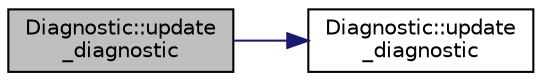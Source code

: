 digraph "Diagnostic::update_diagnostic"
{
 // LATEX_PDF_SIZE
  edge [fontname="Helvetica",fontsize="10",labelfontname="Helvetica",labelfontsize="10"];
  node [fontname="Helvetica",fontsize="10",shape=record];
  rankdir="LR";
  Node1 [label="Diagnostic::update\l_diagnostic",height=0.2,width=0.4,color="black", fillcolor="grey75", style="filled", fontcolor="black",tooltip="Update Diagnostic."];
  Node1 -> Node2 [color="midnightblue",fontsize="10",style="solid",fontname="Helvetica"];
  Node2 [label="Diagnostic::update\l_diagnostic",height=0.2,width=0.4,color="black", fillcolor="white", style="filled",URL="$classDiagnostic.html#a0e7d861203a027fc57b5714610580bcf",tooltip="Update Diagnostic."];
}
